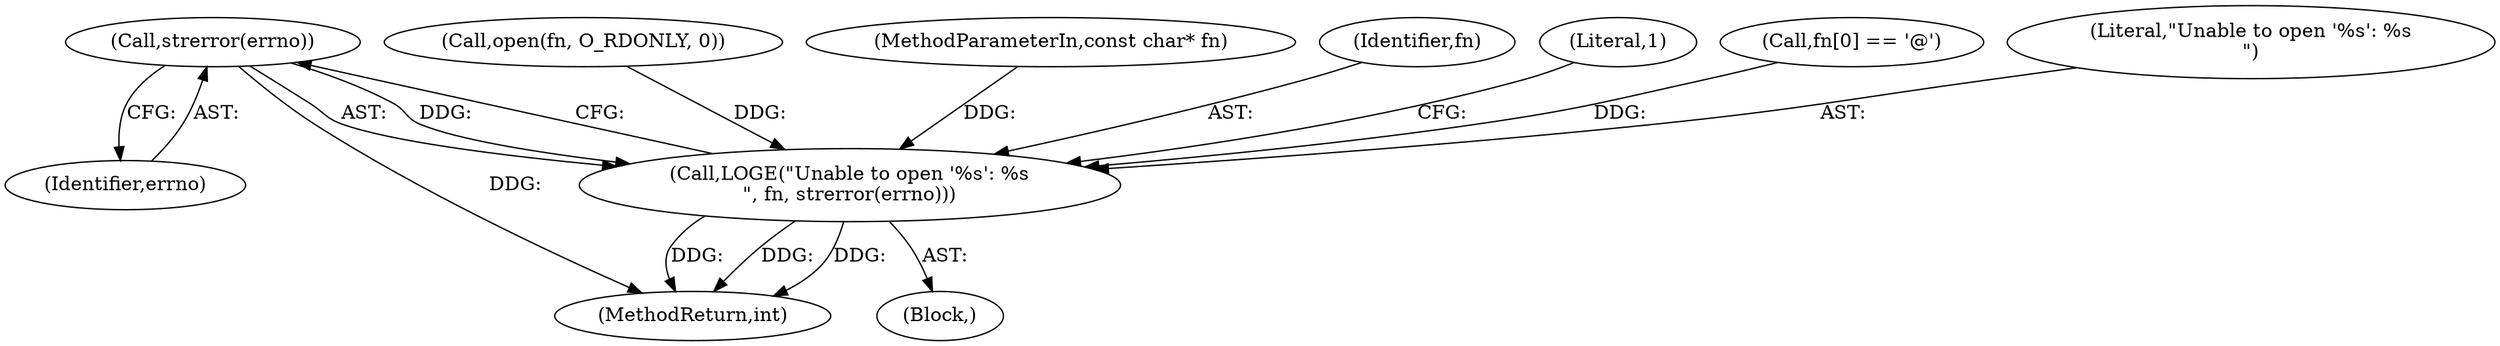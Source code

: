 digraph "0_Android_28a566f7731b4cb76d2a9ba16d997ac5aeb07dad_1@API" {
"1000176" [label="(Call,strerror(errno))"];
"1000173" [label="(Call,LOGE(\"Unable to open '%s': %s\n\", fn, strerror(errno)))"];
"1000164" [label="(Call,open(fn, O_RDONLY, 0))"];
"1000101" [label="(MethodParameterIn,const char* fn)"];
"1000175" [label="(Identifier,fn)"];
"1000173" [label="(Call,LOGE(\"Unable to open '%s': %s\n\", fn, strerror(errno)))"];
"1000180" [label="(Literal,1)"];
"1000113" [label="(Call,fn[0] == '@')"];
"1000174" [label="(Literal,\"Unable to open '%s': %s\n\")"];
"1000176" [label="(Call,strerror(errno))"];
"1000172" [label="(Block,)"];
"1000177" [label="(Identifier,errno)"];
"1000200" [label="(MethodReturn,int)"];
"1000176" -> "1000173"  [label="AST: "];
"1000176" -> "1000177"  [label="CFG: "];
"1000177" -> "1000176"  [label="AST: "];
"1000173" -> "1000176"  [label="CFG: "];
"1000176" -> "1000200"  [label="DDG: "];
"1000176" -> "1000173"  [label="DDG: "];
"1000173" -> "1000172"  [label="AST: "];
"1000174" -> "1000173"  [label="AST: "];
"1000175" -> "1000173"  [label="AST: "];
"1000180" -> "1000173"  [label="CFG: "];
"1000173" -> "1000200"  [label="DDG: "];
"1000173" -> "1000200"  [label="DDG: "];
"1000173" -> "1000200"  [label="DDG: "];
"1000113" -> "1000173"  [label="DDG: "];
"1000164" -> "1000173"  [label="DDG: "];
"1000101" -> "1000173"  [label="DDG: "];
}
